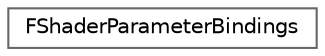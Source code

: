 digraph "Graphical Class Hierarchy"
{
 // INTERACTIVE_SVG=YES
 // LATEX_PDF_SIZE
  bgcolor="transparent";
  edge [fontname=Helvetica,fontsize=10,labelfontname=Helvetica,labelfontsize=10];
  node [fontname=Helvetica,fontsize=10,shape=box,height=0.2,width=0.4];
  rankdir="LR";
  Node0 [id="Node000000",label="FShaderParameterBindings",height=0.2,width=0.4,color="grey40", fillcolor="white", style="filled",URL="$d7/d30/classFShaderParameterBindings.html",tooltip="Stores all shader parameter bindings and their corresponding offset and size in the shader's paramete..."];
}
